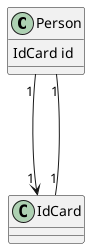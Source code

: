 @startuml
'https://plantuml.com/class-diagram



Person "1" ---> "1" IdCard
Person "1" --- "1" IdCard

class Person {
    IdCard id
}

@enduml